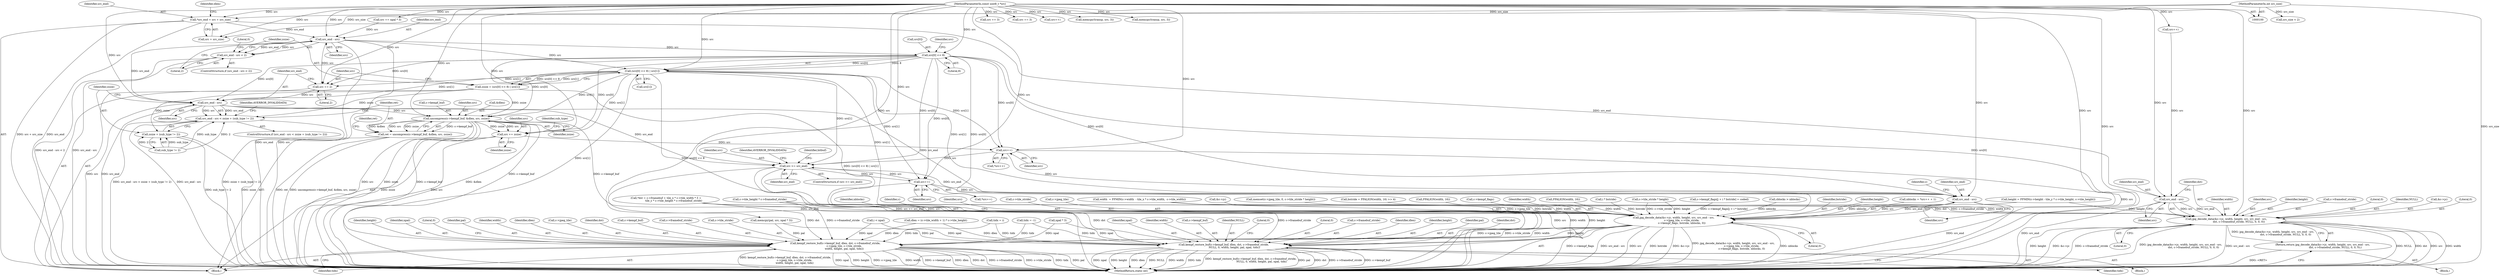digraph "0_FFmpeg_2960576378d17d71cc8dccc926352ce568b5eec1@integer" {
"1000121" [label="(Call,*src_end = src + src_size)"];
"1000104" [label="(MethodParameterIn,const uint8_t *src)"];
"1000105" [label="(MethodParameterIn,int src_size)"];
"1000279" [label="(Call,src_end - src)"];
"1000271" [label="(Call,jpg_decode_data(&c->jc, width, height, src, src_end - src,\n                               dst, c->framebuf_stride, NULL, 0, 0, 0))"];
"1000270" [label="(Return,return jpg_decode_data(&c->jc, width, height, src, src_end - src,\n                               dst, c->framebuf_stride, NULL, 0, 0, 0);)"];
"1000352" [label="(Call,src_end - src)"];
"1000351" [label="(Call,src_end - src < 2)"];
"1000361" [label="(Call,src[0] << 8)"];
"1000360" [label="(Call,(src[0] << 8) | src[1])"];
"1000358" [label="(Call,zsize = (src[0] << 8) | src[1])"];
"1000373" [label="(Call,src_end - src < zsize + (sub_type != 2))"];
"1000377" [label="(Call,zsize + (sub_type != 2))"];
"1000386" [label="(Call,uncompress(c->kempf_buf, &dlen, src, zsize))"];
"1000384" [label="(Call,ret = uncompress(c->kempf_buf, &dlen, src, zsize))"];
"1000398" [label="(Call,src += zsize)"];
"1000428" [label="(Call,src++)"];
"1000477" [label="(Call,src >= src_end)"];
"1000485" [label="(Call,src++)"];
"1000538" [label="(Call,src_end - src)"];
"1000530" [label="(Call,jpg_decode_data(&c->jc, width, height, src, src_end - src,\n                    c->jpeg_tile, c->tile_stride,\n                    c->kempf_flags, bstride, nblocks, 0))"];
"1000553" [label="(Call,kempf_restore_buf(c->kempf_buf, dlen, dst, c->framebuf_stride,\n                      c->jpeg_tile, c->tile_stride,\n                      width, height, pal, npal, tidx))"];
"1000406" [label="(Call,kempf_restore_buf(c->kempf_buf, dlen, dst, c->framebuf_stride,\n                          NULL, 0, width, height, pal, npal, tidx))"];
"1000369" [label="(Call,src += 2)"];
"1000374" [label="(Call,src_end - src)"];
"1000393" [label="(Identifier,zsize)"];
"1000478" [label="(Identifier,src)"];
"1000504" [label="(Call,cblocks > nblocks)"];
"1000398" [label="(Call,src += zsize)"];
"1000384" [label="(Call,ret = uncompress(c->kempf_buf, &dlen, src, zsize))"];
"1000419" [label="(Identifier,pal)"];
"1000362" [label="(Call,src[0])"];
"1000550" [label="(Identifier,bstride)"];
"1000373" [label="(Call,src_end - src < zsize + (sub_type != 2))"];
"1000536" [label="(Identifier,height)"];
"1000350" [label="(ControlStructure,if (src_end - src < 2))"];
"1000387" [label="(Call,c->kempf_buf)"];
"1000428" [label="(Call,src++)"];
"1000375" [label="(Identifier,src_end)"];
"1000299" [label="(Call,src += 3)"];
"1000420" [label="(Identifier,npal)"];
"1000572" [label="(Identifier,tidx)"];
"1000378" [label="(Identifier,zsize)"];
"1000278" [label="(Identifier,src)"];
"1000385" [label="(Identifier,ret)"];
"1000121" [label="(Call,*src_end = src + src_size)"];
"1000479" [label="(Identifier,src_end)"];
"1000570" [label="(Identifier,pal)"];
"1000424" [label="(Call,nblocks = *src++ + 1)"];
"1000542" [label="(Identifier,c)"];
"1000369" [label="(Call,src += 2)"];
"1000429" [label="(Identifier,src)"];
"1000406" [label="(Call,kempf_restore_buf(c->kempf_buf, dlen, dst, c->framebuf_stride,\n                          NULL, 0, width, height, pal, npal, tidx))"];
"1000551" [label="(Identifier,nblocks)"];
"1000358" [label="(Call,zsize = (src[0] << 8) | src[1])"];
"1000485" [label="(Call,src++)"];
"1000227" [label="(Call,src += 3)"];
"1000555" [label="(Identifier,c)"];
"1000270" [label="(Return,return jpg_decode_data(&c->jc, width, height, src, src_end - src,\n                               dst, c->framebuf_stride, NULL, 0, 0, 0);)"];
"1000400" [label="(Identifier,zsize)"];
"1000537" [label="(Identifier,src)"];
"1000417" [label="(Identifier,width)"];
"1000315" [label="(Call,src += npal * 3)"];
"1000367" [label="(Identifier,src)"];
"1000354" [label="(Identifier,src)"];
"1000562" [label="(Call,c->jpeg_tile)"];
"1000289" [label="(Literal,0)"];
"1000376" [label="(Identifier,src)"];
"1000481" [label="(Identifier,AVERROR_INVALIDDATA)"];
"1000177" [label="(Call,width  = FFMIN(c->width  - tile_x * c->tile_width,  c->tile_width))"];
"1000558" [label="(Identifier,dst)"];
"1000306" [label="(Call,src++)"];
"1000427" [label="(Call,*src++)"];
"1000365" [label="(Literal,8)"];
"1000486" [label="(Identifier,src)"];
"1000346" [label="(Call,tidx = i)"];
"1000407" [label="(Call,c->kempf_buf)"];
"1000540" [label="(Identifier,src)"];
"1000395" [label="(Identifier,ret)"];
"1000544" [label="(Call,c->tile_stride)"];
"1000277" [label="(Identifier,height)"];
"1000421" [label="(Identifier,tidx)"];
"1000565" [label="(Call,c->tile_stride)"];
"1000295" [label="(Call,memcpy(transp, src, 3))"];
"1000477" [label="(Call,src >= src_end)"];
"1000415" [label="(Identifier,NULL)"];
"1000423" [label="(Literal,0)"];
"1000192" [label="(Call,height = FFMIN(c->height - tile_y * c->tile_height, c->tile_height))"];
"1000541" [label="(Call,c->jpeg_tile)"];
"1000403" [label="(Identifier,sub_type)"];
"1000531" [label="(Call,&c->jc)"];
"1000416" [label="(Literal,0)"];
"1000283" [label="(Call,c->framebuf_stride)"];
"1000476" [label="(ControlStructure,if (src >= src_end))"];
"1000520" [label="(Call,memset(c->jpeg_tile, 0, c->tile_stride * height))"];
"1000352" [label="(Call,src_end - src)"];
"1000329" [label="(Call,i < npal)"];
"1000392" [label="(Identifier,src)"];
"1000568" [label="(Identifier,width)"];
"1000539" [label="(Identifier,src_end)"];
"1000552" [label="(Literal,0)"];
"1000538" [label="(Call,src_end - src)"];
"1000223" [label="(Call,memcpy(transp, src, 3))"];
"1000361" [label="(Call,src[0] << 8)"];
"1000412" [label="(Call,c->framebuf_stride)"];
"1000122" [label="(Identifier,src_end)"];
"1000351" [label="(Call,src_end - src < 2)"];
"1000279" [label="(Call,src_end - src)"];
"1000553" [label="(Call,kempf_restore_buf(c->kempf_buf, dlen, dst, c->framebuf_stride,\n                      c->jpeg_tile, c->tile_stride,\n                      width, height, pal, npal, tidx))"];
"1000557" [label="(Identifier,dlen)"];
"1000355" [label="(Literal,2)"];
"1000434" [label="(Call,bstride = FFALIGN(width, 16) >> 4)"];
"1000280" [label="(Identifier,src_end)"];
"1000399" [label="(Identifier,src)"];
"1000410" [label="(Identifier,dlen)"];
"1000383" [label="(Identifier,AVERROR_INVALIDDATA)"];
"1000129" [label="(Call,dlen = (c->tile_width + 1) * c->tile_height)"];
"1000530" [label="(Call,jpg_decode_data(&c->jc, width, height, src, src_end - src,\n                    c->jpeg_tile, c->tile_stride,\n                    c->kempf_flags, bstride, nblocks, 0))"];
"1000281" [label="(Identifier,src)"];
"1000405" [label="(Block,)"];
"1000148" [label="(Call,*dst = c->framebuf + tile_x * c->tile_width * 3 +\n                   tile_y * c->tile_height * c->framebuf_stride)"];
"1000309" [label="(Call,memcpy(pal, src, npal * 3))"];
"1000437" [label="(Call,FFALIGN(width, 16))"];
"1000113" [label="(Call,tidx = -1)"];
"1000288" [label="(Literal,0)"];
"1000484" [label="(Call,*src++)"];
"1000374" [label="(Call,src_end - src)"];
"1000360" [label="(Call,(src[0] << 8) | src[1])"];
"1000282" [label="(Identifier,dst)"];
"1000575" [label="(MethodReturn,static int)"];
"1000418" [label="(Identifier,height)"];
"1000105" [label="(MethodParameterIn,int src_size)"];
"1000547" [label="(Call,c->kempf_flags)"];
"1000359" [label="(Identifier,zsize)"];
"1000164" [label="(Call,c->tile_height * c->framebuf_stride)"];
"1000535" [label="(Identifier,width)"];
"1000210" [label="(Call,src++)"];
"1000104" [label="(MethodParameterIn,const uint8_t *src)"];
"1000554" [label="(Call,c->kempf_buf)"];
"1000286" [label="(Identifier,NULL)"];
"1000357" [label="(Literal,0)"];
"1000366" [label="(Call,src[1])"];
"1000559" [label="(Call,c->framebuf_stride)"];
"1000465" [label="(Call,FFALIGN(width, 16))"];
"1000372" [label="(ControlStructure,if (src_end - src < zsize + (sub_type != 2)))"];
"1000123" [label="(Call,src + src_size)"];
"1000483" [label="(Identifier,bitbuf)"];
"1000272" [label="(Call,&c->jc)"];
"1000271" [label="(Call,jpg_decode_data(&c->jc, width, height, src, src_end - src,\n                               dst, c->framebuf_stride, NULL, 0, 0, 0))"];
"1000353" [label="(Identifier,src_end)"];
"1000269" [label="(Block,)"];
"1000516" [label="(Call,i * bstride)"];
"1000390" [label="(Call,&dlen)"];
"1000287" [label="(Literal,0)"];
"1000317" [label="(Call,npal * 3)"];
"1000106" [label="(Block,)"];
"1000370" [label="(Identifier,src)"];
"1000371" [label="(Literal,2)"];
"1000525" [label="(Call,c->tile_stride * height)"];
"1000377" [label="(Call,zsize + (sub_type != 2))"];
"1000411" [label="(Identifier,dst)"];
"1000386" [label="(Call,uncompress(c->kempf_buf, &dlen, src, zsize))"];
"1000130" [label="(Identifier,dlen)"];
"1000509" [label="(Call,c->kempf_flags[j + i * bstride] = coded)"];
"1000276" [label="(Identifier,width)"];
"1000379" [label="(Call,sub_type != 2)"];
"1000569" [label="(Identifier,height)"];
"1000571" [label="(Identifier,npal)"];
"1000172" [label="(Call,src_size < 2)"];
"1000574" [label="(Literal,0)"];
"1000121" -> "1000106"  [label="AST: "];
"1000121" -> "1000123"  [label="CFG: "];
"1000122" -> "1000121"  [label="AST: "];
"1000123" -> "1000121"  [label="AST: "];
"1000130" -> "1000121"  [label="CFG: "];
"1000121" -> "1000575"  [label="DDG: src + src_size"];
"1000121" -> "1000575"  [label="DDG: src_end"];
"1000104" -> "1000121"  [label="DDG: src"];
"1000105" -> "1000121"  [label="DDG: src_size"];
"1000121" -> "1000279"  [label="DDG: src_end"];
"1000121" -> "1000352"  [label="DDG: src_end"];
"1000104" -> "1000100"  [label="AST: "];
"1000104" -> "1000575"  [label="DDG: src"];
"1000104" -> "1000123"  [label="DDG: src"];
"1000104" -> "1000210"  [label="DDG: src"];
"1000104" -> "1000223"  [label="DDG: src"];
"1000104" -> "1000227"  [label="DDG: src"];
"1000104" -> "1000271"  [label="DDG: src"];
"1000104" -> "1000279"  [label="DDG: src"];
"1000104" -> "1000295"  [label="DDG: src"];
"1000104" -> "1000299"  [label="DDG: src"];
"1000104" -> "1000306"  [label="DDG: src"];
"1000104" -> "1000309"  [label="DDG: src"];
"1000104" -> "1000315"  [label="DDG: src"];
"1000104" -> "1000352"  [label="DDG: src"];
"1000104" -> "1000361"  [label="DDG: src"];
"1000104" -> "1000360"  [label="DDG: src"];
"1000104" -> "1000369"  [label="DDG: src"];
"1000104" -> "1000374"  [label="DDG: src"];
"1000104" -> "1000386"  [label="DDG: src"];
"1000104" -> "1000398"  [label="DDG: src"];
"1000104" -> "1000428"  [label="DDG: src"];
"1000104" -> "1000477"  [label="DDG: src"];
"1000104" -> "1000485"  [label="DDG: src"];
"1000104" -> "1000530"  [label="DDG: src"];
"1000104" -> "1000538"  [label="DDG: src"];
"1000105" -> "1000100"  [label="AST: "];
"1000105" -> "1000575"  [label="DDG: src_size"];
"1000105" -> "1000123"  [label="DDG: src_size"];
"1000105" -> "1000172"  [label="DDG: src_size"];
"1000279" -> "1000271"  [label="AST: "];
"1000279" -> "1000281"  [label="CFG: "];
"1000280" -> "1000279"  [label="AST: "];
"1000281" -> "1000279"  [label="AST: "];
"1000282" -> "1000279"  [label="CFG: "];
"1000279" -> "1000575"  [label="DDG: src_end"];
"1000279" -> "1000271"  [label="DDG: src"];
"1000279" -> "1000271"  [label="DDG: src_end"];
"1000210" -> "1000279"  [label="DDG: src"];
"1000271" -> "1000270"  [label="AST: "];
"1000271" -> "1000289"  [label="CFG: "];
"1000272" -> "1000271"  [label="AST: "];
"1000276" -> "1000271"  [label="AST: "];
"1000277" -> "1000271"  [label="AST: "];
"1000278" -> "1000271"  [label="AST: "];
"1000282" -> "1000271"  [label="AST: "];
"1000283" -> "1000271"  [label="AST: "];
"1000286" -> "1000271"  [label="AST: "];
"1000287" -> "1000271"  [label="AST: "];
"1000288" -> "1000271"  [label="AST: "];
"1000289" -> "1000271"  [label="AST: "];
"1000270" -> "1000271"  [label="CFG: "];
"1000271" -> "1000575"  [label="DDG: NULL"];
"1000271" -> "1000575"  [label="DDG: dst"];
"1000271" -> "1000575"  [label="DDG: src"];
"1000271" -> "1000575"  [label="DDG: width"];
"1000271" -> "1000575"  [label="DDG: height"];
"1000271" -> "1000575"  [label="DDG: &c->jc"];
"1000271" -> "1000575"  [label="DDG: c->framebuf_stride"];
"1000271" -> "1000575"  [label="DDG: jpg_decode_data(&c->jc, width, height, src, src_end - src,\n                               dst, c->framebuf_stride, NULL, 0, 0, 0)"];
"1000271" -> "1000575"  [label="DDG: src_end - src"];
"1000271" -> "1000270"  [label="DDG: jpg_decode_data(&c->jc, width, height, src, src_end - src,\n                               dst, c->framebuf_stride, NULL, 0, 0, 0)"];
"1000177" -> "1000271"  [label="DDG: width"];
"1000192" -> "1000271"  [label="DDG: height"];
"1000148" -> "1000271"  [label="DDG: dst"];
"1000164" -> "1000271"  [label="DDG: c->framebuf_stride"];
"1000270" -> "1000269"  [label="AST: "];
"1000575" -> "1000270"  [label="CFG: "];
"1000270" -> "1000575"  [label="DDG: <RET>"];
"1000352" -> "1000351"  [label="AST: "];
"1000352" -> "1000354"  [label="CFG: "];
"1000353" -> "1000352"  [label="AST: "];
"1000354" -> "1000352"  [label="AST: "];
"1000355" -> "1000352"  [label="CFG: "];
"1000352" -> "1000575"  [label="DDG: src_end"];
"1000352" -> "1000575"  [label="DDG: src"];
"1000352" -> "1000351"  [label="DDG: src_end"];
"1000352" -> "1000351"  [label="DDG: src"];
"1000315" -> "1000352"  [label="DDG: src"];
"1000352" -> "1000361"  [label="DDG: src"];
"1000352" -> "1000360"  [label="DDG: src"];
"1000352" -> "1000369"  [label="DDG: src"];
"1000352" -> "1000374"  [label="DDG: src_end"];
"1000351" -> "1000350"  [label="AST: "];
"1000351" -> "1000355"  [label="CFG: "];
"1000355" -> "1000351"  [label="AST: "];
"1000357" -> "1000351"  [label="CFG: "];
"1000359" -> "1000351"  [label="CFG: "];
"1000351" -> "1000575"  [label="DDG: src_end - src < 2"];
"1000351" -> "1000575"  [label="DDG: src_end - src"];
"1000361" -> "1000360"  [label="AST: "];
"1000361" -> "1000365"  [label="CFG: "];
"1000362" -> "1000361"  [label="AST: "];
"1000365" -> "1000361"  [label="AST: "];
"1000367" -> "1000361"  [label="CFG: "];
"1000361" -> "1000575"  [label="DDG: src[0]"];
"1000361" -> "1000360"  [label="DDG: src[0]"];
"1000361" -> "1000360"  [label="DDG: 8"];
"1000361" -> "1000369"  [label="DDG: src[0]"];
"1000361" -> "1000374"  [label="DDG: src[0]"];
"1000361" -> "1000386"  [label="DDG: src[0]"];
"1000361" -> "1000398"  [label="DDG: src[0]"];
"1000361" -> "1000428"  [label="DDG: src[0]"];
"1000361" -> "1000477"  [label="DDG: src[0]"];
"1000361" -> "1000485"  [label="DDG: src[0]"];
"1000361" -> "1000530"  [label="DDG: src[0]"];
"1000361" -> "1000538"  [label="DDG: src[0]"];
"1000360" -> "1000358"  [label="AST: "];
"1000360" -> "1000366"  [label="CFG: "];
"1000366" -> "1000360"  [label="AST: "];
"1000358" -> "1000360"  [label="CFG: "];
"1000360" -> "1000575"  [label="DDG: src[0] << 8"];
"1000360" -> "1000575"  [label="DDG: src[1]"];
"1000360" -> "1000358"  [label="DDG: src[0] << 8"];
"1000360" -> "1000358"  [label="DDG: src[1]"];
"1000360" -> "1000369"  [label="DDG: src[1]"];
"1000360" -> "1000374"  [label="DDG: src[1]"];
"1000360" -> "1000386"  [label="DDG: src[1]"];
"1000360" -> "1000398"  [label="DDG: src[1]"];
"1000360" -> "1000428"  [label="DDG: src[1]"];
"1000360" -> "1000477"  [label="DDG: src[1]"];
"1000360" -> "1000485"  [label="DDG: src[1]"];
"1000360" -> "1000530"  [label="DDG: src[1]"];
"1000360" -> "1000538"  [label="DDG: src[1]"];
"1000358" -> "1000106"  [label="AST: "];
"1000359" -> "1000358"  [label="AST: "];
"1000370" -> "1000358"  [label="CFG: "];
"1000358" -> "1000575"  [label="DDG: (src[0] << 8) | src[1]"];
"1000358" -> "1000373"  [label="DDG: zsize"];
"1000358" -> "1000377"  [label="DDG: zsize"];
"1000358" -> "1000386"  [label="DDG: zsize"];
"1000373" -> "1000372"  [label="AST: "];
"1000373" -> "1000377"  [label="CFG: "];
"1000374" -> "1000373"  [label="AST: "];
"1000377" -> "1000373"  [label="AST: "];
"1000383" -> "1000373"  [label="CFG: "];
"1000385" -> "1000373"  [label="CFG: "];
"1000373" -> "1000575"  [label="DDG: zsize + (sub_type != 2)"];
"1000373" -> "1000575"  [label="DDG: src_end - src < zsize + (sub_type != 2)"];
"1000373" -> "1000575"  [label="DDG: src_end - src"];
"1000374" -> "1000373"  [label="DDG: src_end"];
"1000374" -> "1000373"  [label="DDG: src"];
"1000379" -> "1000373"  [label="DDG: sub_type"];
"1000379" -> "1000373"  [label="DDG: 2"];
"1000377" -> "1000379"  [label="CFG: "];
"1000378" -> "1000377"  [label="AST: "];
"1000379" -> "1000377"  [label="AST: "];
"1000377" -> "1000575"  [label="DDG: sub_type != 2"];
"1000377" -> "1000575"  [label="DDG: zsize"];
"1000379" -> "1000377"  [label="DDG: sub_type"];
"1000379" -> "1000377"  [label="DDG: 2"];
"1000386" -> "1000384"  [label="AST: "];
"1000386" -> "1000393"  [label="CFG: "];
"1000387" -> "1000386"  [label="AST: "];
"1000390" -> "1000386"  [label="AST: "];
"1000392" -> "1000386"  [label="AST: "];
"1000393" -> "1000386"  [label="AST: "];
"1000384" -> "1000386"  [label="CFG: "];
"1000386" -> "1000575"  [label="DDG: src"];
"1000386" -> "1000575"  [label="DDG: zsize"];
"1000386" -> "1000575"  [label="DDG: c->kempf_buf"];
"1000386" -> "1000575"  [label="DDG: &dlen"];
"1000386" -> "1000384"  [label="DDG: c->kempf_buf"];
"1000386" -> "1000384"  [label="DDG: &dlen"];
"1000386" -> "1000384"  [label="DDG: src"];
"1000386" -> "1000384"  [label="DDG: zsize"];
"1000374" -> "1000386"  [label="DDG: src"];
"1000386" -> "1000398"  [label="DDG: zsize"];
"1000386" -> "1000398"  [label="DDG: src"];
"1000386" -> "1000406"  [label="DDG: c->kempf_buf"];
"1000386" -> "1000553"  [label="DDG: c->kempf_buf"];
"1000384" -> "1000106"  [label="AST: "];
"1000385" -> "1000384"  [label="AST: "];
"1000395" -> "1000384"  [label="CFG: "];
"1000384" -> "1000575"  [label="DDG: uncompress(c->kempf_buf, &dlen, src, zsize)"];
"1000384" -> "1000575"  [label="DDG: ret"];
"1000398" -> "1000106"  [label="AST: "];
"1000398" -> "1000400"  [label="CFG: "];
"1000399" -> "1000398"  [label="AST: "];
"1000400" -> "1000398"  [label="AST: "];
"1000403" -> "1000398"  [label="CFG: "];
"1000398" -> "1000575"  [label="DDG: zsize"];
"1000398" -> "1000575"  [label="DDG: src"];
"1000398" -> "1000428"  [label="DDG: src"];
"1000428" -> "1000427"  [label="AST: "];
"1000428" -> "1000429"  [label="CFG: "];
"1000429" -> "1000428"  [label="AST: "];
"1000427" -> "1000428"  [label="CFG: "];
"1000428" -> "1000575"  [label="DDG: src"];
"1000428" -> "1000477"  [label="DDG: src"];
"1000428" -> "1000538"  [label="DDG: src"];
"1000477" -> "1000476"  [label="AST: "];
"1000477" -> "1000479"  [label="CFG: "];
"1000478" -> "1000477"  [label="AST: "];
"1000479" -> "1000477"  [label="AST: "];
"1000481" -> "1000477"  [label="CFG: "];
"1000483" -> "1000477"  [label="CFG: "];
"1000477" -> "1000575"  [label="DDG: src_end"];
"1000477" -> "1000575"  [label="DDG: src >= src_end"];
"1000477" -> "1000575"  [label="DDG: src"];
"1000485" -> "1000477"  [label="DDG: src"];
"1000374" -> "1000477"  [label="DDG: src_end"];
"1000477" -> "1000485"  [label="DDG: src"];
"1000477" -> "1000538"  [label="DDG: src_end"];
"1000485" -> "1000484"  [label="AST: "];
"1000485" -> "1000486"  [label="CFG: "];
"1000486" -> "1000485"  [label="AST: "];
"1000484" -> "1000485"  [label="CFG: "];
"1000485" -> "1000575"  [label="DDG: src"];
"1000485" -> "1000538"  [label="DDG: src"];
"1000538" -> "1000530"  [label="AST: "];
"1000538" -> "1000540"  [label="CFG: "];
"1000539" -> "1000538"  [label="AST: "];
"1000540" -> "1000538"  [label="AST: "];
"1000542" -> "1000538"  [label="CFG: "];
"1000538" -> "1000575"  [label="DDG: src_end"];
"1000538" -> "1000530"  [label="DDG: src"];
"1000538" -> "1000530"  [label="DDG: src_end"];
"1000374" -> "1000538"  [label="DDG: src_end"];
"1000530" -> "1000106"  [label="AST: "];
"1000530" -> "1000552"  [label="CFG: "];
"1000531" -> "1000530"  [label="AST: "];
"1000535" -> "1000530"  [label="AST: "];
"1000536" -> "1000530"  [label="AST: "];
"1000537" -> "1000530"  [label="AST: "];
"1000541" -> "1000530"  [label="AST: "];
"1000544" -> "1000530"  [label="AST: "];
"1000547" -> "1000530"  [label="AST: "];
"1000550" -> "1000530"  [label="AST: "];
"1000551" -> "1000530"  [label="AST: "];
"1000552" -> "1000530"  [label="AST: "];
"1000555" -> "1000530"  [label="CFG: "];
"1000530" -> "1000575"  [label="DDG: bstride"];
"1000530" -> "1000575"  [label="DDG: &c->jc"];
"1000530" -> "1000575"  [label="DDG: jpg_decode_data(&c->jc, width, height, src, src_end - src,\n                    c->jpeg_tile, c->tile_stride,\n                    c->kempf_flags, bstride, nblocks, 0)"];
"1000530" -> "1000575"  [label="DDG: nblocks"];
"1000530" -> "1000575"  [label="DDG: c->kempf_flags"];
"1000530" -> "1000575"  [label="DDG: src_end - src"];
"1000530" -> "1000575"  [label="DDG: src"];
"1000437" -> "1000530"  [label="DDG: width"];
"1000465" -> "1000530"  [label="DDG: width"];
"1000525" -> "1000530"  [label="DDG: height"];
"1000525" -> "1000530"  [label="DDG: c->tile_stride"];
"1000520" -> "1000530"  [label="DDG: c->jpeg_tile"];
"1000509" -> "1000530"  [label="DDG: c->kempf_flags[j + i * bstride]"];
"1000516" -> "1000530"  [label="DDG: bstride"];
"1000434" -> "1000530"  [label="DDG: bstride"];
"1000504" -> "1000530"  [label="DDG: nblocks"];
"1000424" -> "1000530"  [label="DDG: nblocks"];
"1000530" -> "1000553"  [label="DDG: c->jpeg_tile"];
"1000530" -> "1000553"  [label="DDG: c->tile_stride"];
"1000530" -> "1000553"  [label="DDG: width"];
"1000530" -> "1000553"  [label="DDG: height"];
"1000553" -> "1000106"  [label="AST: "];
"1000553" -> "1000572"  [label="CFG: "];
"1000554" -> "1000553"  [label="AST: "];
"1000557" -> "1000553"  [label="AST: "];
"1000558" -> "1000553"  [label="AST: "];
"1000559" -> "1000553"  [label="AST: "];
"1000562" -> "1000553"  [label="AST: "];
"1000565" -> "1000553"  [label="AST: "];
"1000568" -> "1000553"  [label="AST: "];
"1000569" -> "1000553"  [label="AST: "];
"1000570" -> "1000553"  [label="AST: "];
"1000571" -> "1000553"  [label="AST: "];
"1000572" -> "1000553"  [label="AST: "];
"1000574" -> "1000553"  [label="CFG: "];
"1000553" -> "1000575"  [label="DDG: kempf_restore_buf(c->kempf_buf, dlen, dst, c->framebuf_stride,\n                      c->jpeg_tile, c->tile_stride,\n                      width, height, pal, npal, tidx)"];
"1000553" -> "1000575"  [label="DDG: npal"];
"1000553" -> "1000575"  [label="DDG: height"];
"1000553" -> "1000575"  [label="DDG: c->jpeg_tile"];
"1000553" -> "1000575"  [label="DDG: width"];
"1000553" -> "1000575"  [label="DDG: c->kempf_buf"];
"1000553" -> "1000575"  [label="DDG: dlen"];
"1000553" -> "1000575"  [label="DDG: dst"];
"1000553" -> "1000575"  [label="DDG: c->framebuf_stride"];
"1000553" -> "1000575"  [label="DDG: c->tile_stride"];
"1000553" -> "1000575"  [label="DDG: tidx"];
"1000553" -> "1000575"  [label="DDG: pal"];
"1000129" -> "1000553"  [label="DDG: dlen"];
"1000148" -> "1000553"  [label="DDG: dst"];
"1000164" -> "1000553"  [label="DDG: c->framebuf_stride"];
"1000309" -> "1000553"  [label="DDG: pal"];
"1000329" -> "1000553"  [label="DDG: npal"];
"1000317" -> "1000553"  [label="DDG: npal"];
"1000113" -> "1000553"  [label="DDG: tidx"];
"1000346" -> "1000553"  [label="DDG: tidx"];
"1000406" -> "1000405"  [label="AST: "];
"1000406" -> "1000421"  [label="CFG: "];
"1000407" -> "1000406"  [label="AST: "];
"1000410" -> "1000406"  [label="AST: "];
"1000411" -> "1000406"  [label="AST: "];
"1000412" -> "1000406"  [label="AST: "];
"1000415" -> "1000406"  [label="AST: "];
"1000416" -> "1000406"  [label="AST: "];
"1000417" -> "1000406"  [label="AST: "];
"1000418" -> "1000406"  [label="AST: "];
"1000419" -> "1000406"  [label="AST: "];
"1000420" -> "1000406"  [label="AST: "];
"1000421" -> "1000406"  [label="AST: "];
"1000423" -> "1000406"  [label="CFG: "];
"1000406" -> "1000575"  [label="DDG: dst"];
"1000406" -> "1000575"  [label="DDG: c->framebuf_stride"];
"1000406" -> "1000575"  [label="DDG: c->kempf_buf"];
"1000406" -> "1000575"  [label="DDG: npal"];
"1000406" -> "1000575"  [label="DDG: height"];
"1000406" -> "1000575"  [label="DDG: dlen"];
"1000406" -> "1000575"  [label="DDG: NULL"];
"1000406" -> "1000575"  [label="DDG: width"];
"1000406" -> "1000575"  [label="DDG: tidx"];
"1000406" -> "1000575"  [label="DDG: kempf_restore_buf(c->kempf_buf, dlen, dst, c->framebuf_stride,\n                          NULL, 0, width, height, pal, npal, tidx)"];
"1000406" -> "1000575"  [label="DDG: pal"];
"1000129" -> "1000406"  [label="DDG: dlen"];
"1000148" -> "1000406"  [label="DDG: dst"];
"1000164" -> "1000406"  [label="DDG: c->framebuf_stride"];
"1000177" -> "1000406"  [label="DDG: width"];
"1000192" -> "1000406"  [label="DDG: height"];
"1000309" -> "1000406"  [label="DDG: pal"];
"1000329" -> "1000406"  [label="DDG: npal"];
"1000317" -> "1000406"  [label="DDG: npal"];
"1000113" -> "1000406"  [label="DDG: tidx"];
"1000346" -> "1000406"  [label="DDG: tidx"];
"1000369" -> "1000106"  [label="AST: "];
"1000369" -> "1000371"  [label="CFG: "];
"1000370" -> "1000369"  [label="AST: "];
"1000371" -> "1000369"  [label="AST: "];
"1000375" -> "1000369"  [label="CFG: "];
"1000369" -> "1000374"  [label="DDG: src"];
"1000374" -> "1000376"  [label="CFG: "];
"1000375" -> "1000374"  [label="AST: "];
"1000376" -> "1000374"  [label="AST: "];
"1000378" -> "1000374"  [label="CFG: "];
"1000374" -> "1000575"  [label="DDG: src"];
"1000374" -> "1000575"  [label="DDG: src_end"];
}
